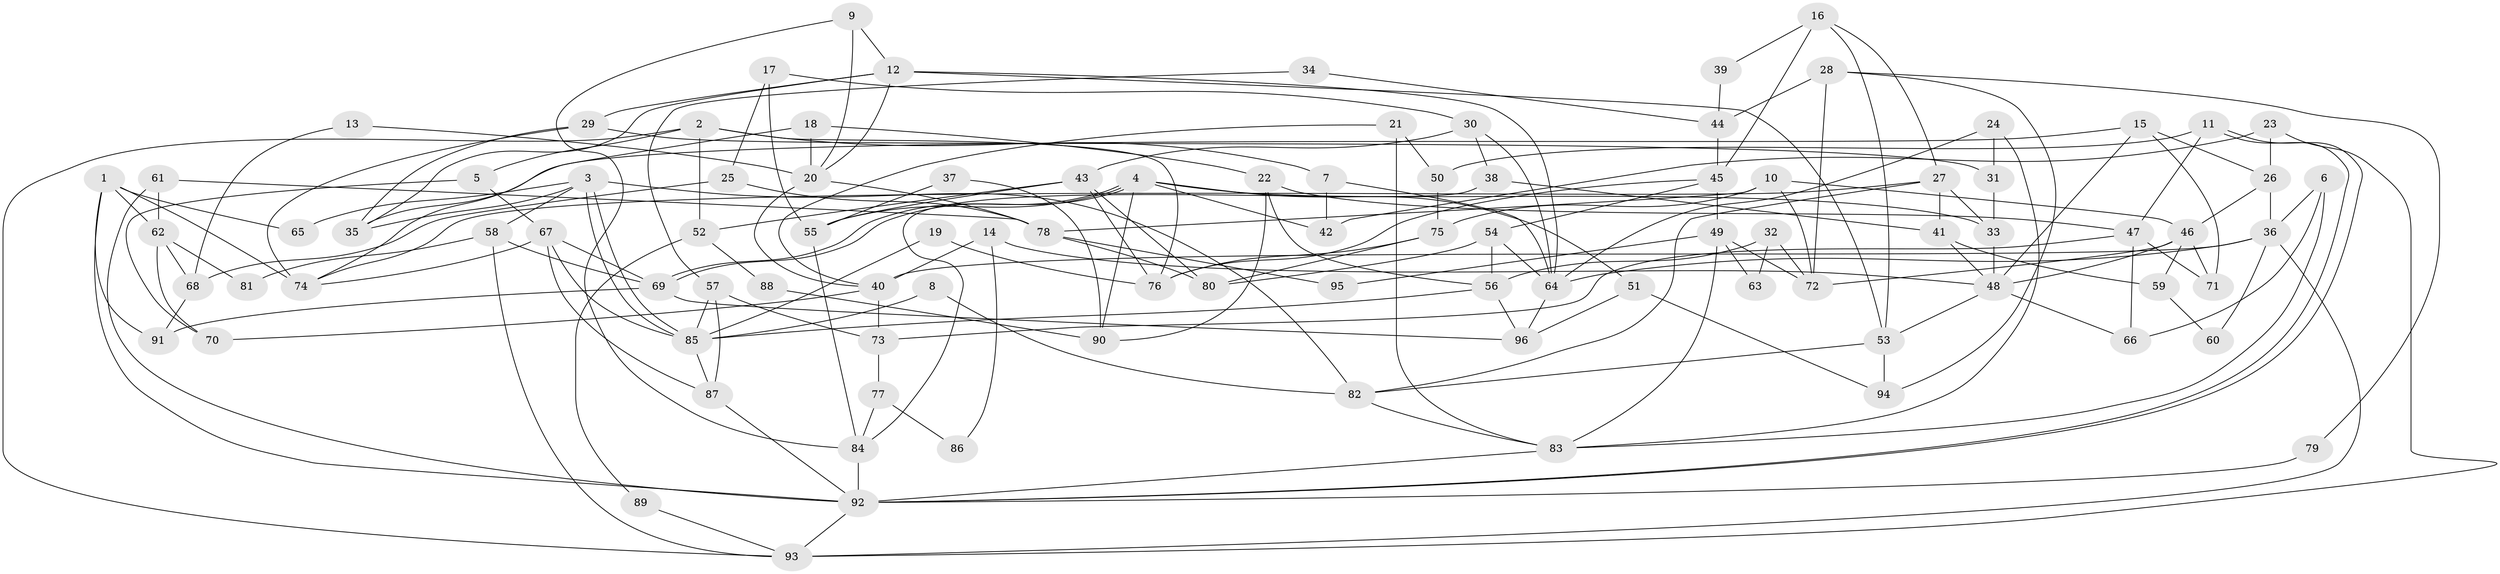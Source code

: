 // coarse degree distribution, {6: 0.20689655172413793, 9: 0.13793103448275862, 8: 0.13793103448275862, 5: 0.1724137931034483, 11: 0.034482758620689655, 7: 0.06896551724137931, 3: 0.06896551724137931, 4: 0.13793103448275862, 10: 0.034482758620689655}
// Generated by graph-tools (version 1.1) at 2025/51/03/04/25 22:51:02]
// undirected, 96 vertices, 192 edges
graph export_dot {
  node [color=gray90,style=filled];
  1;
  2;
  3;
  4;
  5;
  6;
  7;
  8;
  9;
  10;
  11;
  12;
  13;
  14;
  15;
  16;
  17;
  18;
  19;
  20;
  21;
  22;
  23;
  24;
  25;
  26;
  27;
  28;
  29;
  30;
  31;
  32;
  33;
  34;
  35;
  36;
  37;
  38;
  39;
  40;
  41;
  42;
  43;
  44;
  45;
  46;
  47;
  48;
  49;
  50;
  51;
  52;
  53;
  54;
  55;
  56;
  57;
  58;
  59;
  60;
  61;
  62;
  63;
  64;
  65;
  66;
  67;
  68;
  69;
  70;
  71;
  72;
  73;
  74;
  75;
  76;
  77;
  78;
  79;
  80;
  81;
  82;
  83;
  84;
  85;
  86;
  87;
  88;
  89;
  90;
  91;
  92;
  93;
  94;
  95;
  96;
  1 -- 74;
  1 -- 92;
  1 -- 62;
  1 -- 65;
  1 -- 91;
  2 -- 5;
  2 -- 76;
  2 -- 7;
  2 -- 52;
  2 -- 93;
  3 -- 58;
  3 -- 85;
  3 -- 85;
  3 -- 35;
  3 -- 65;
  3 -- 82;
  4 -- 69;
  4 -- 69;
  4 -- 55;
  4 -- 33;
  4 -- 42;
  4 -- 51;
  4 -- 90;
  5 -- 67;
  5 -- 70;
  6 -- 83;
  6 -- 36;
  6 -- 66;
  7 -- 64;
  7 -- 42;
  8 -- 82;
  8 -- 85;
  9 -- 12;
  9 -- 84;
  9 -- 20;
  10 -- 46;
  10 -- 75;
  10 -- 72;
  10 -- 78;
  11 -- 47;
  11 -- 92;
  11 -- 92;
  11 -- 50;
  12 -- 35;
  12 -- 20;
  12 -- 29;
  12 -- 53;
  12 -- 64;
  13 -- 20;
  13 -- 68;
  14 -- 48;
  14 -- 40;
  14 -- 86;
  15 -- 48;
  15 -- 35;
  15 -- 26;
  15 -- 71;
  16 -- 53;
  16 -- 27;
  16 -- 39;
  16 -- 45;
  17 -- 25;
  17 -- 30;
  17 -- 55;
  18 -- 22;
  18 -- 20;
  18 -- 74;
  19 -- 76;
  19 -- 85;
  20 -- 40;
  20 -- 78;
  21 -- 40;
  21 -- 83;
  21 -- 50;
  22 -- 47;
  22 -- 56;
  22 -- 90;
  23 -- 26;
  23 -- 42;
  23 -- 93;
  24 -- 83;
  24 -- 64;
  24 -- 31;
  25 -- 78;
  25 -- 68;
  26 -- 46;
  26 -- 36;
  27 -- 33;
  27 -- 74;
  27 -- 41;
  27 -- 82;
  28 -- 94;
  28 -- 72;
  28 -- 44;
  28 -- 79;
  29 -- 74;
  29 -- 31;
  29 -- 35;
  30 -- 64;
  30 -- 38;
  30 -- 43;
  31 -- 33;
  32 -- 72;
  32 -- 56;
  32 -- 63;
  33 -- 48;
  34 -- 57;
  34 -- 44;
  36 -- 93;
  36 -- 40;
  36 -- 60;
  36 -- 64;
  37 -- 55;
  37 -- 90;
  38 -- 41;
  38 -- 84;
  39 -- 44;
  40 -- 73;
  40 -- 70;
  41 -- 48;
  41 -- 59;
  43 -- 76;
  43 -- 52;
  43 -- 55;
  43 -- 80;
  44 -- 45;
  45 -- 54;
  45 -- 49;
  45 -- 76;
  46 -- 72;
  46 -- 48;
  46 -- 59;
  46 -- 71;
  47 -- 71;
  47 -- 66;
  47 -- 73;
  48 -- 53;
  48 -- 66;
  49 -- 83;
  49 -- 63;
  49 -- 72;
  49 -- 95;
  50 -- 75;
  51 -- 96;
  51 -- 94;
  52 -- 88;
  52 -- 89;
  53 -- 82;
  53 -- 94;
  54 -- 80;
  54 -- 64;
  54 -- 56;
  55 -- 84;
  56 -- 85;
  56 -- 96;
  57 -- 85;
  57 -- 87;
  57 -- 73;
  58 -- 69;
  58 -- 93;
  58 -- 81;
  59 -- 60;
  61 -- 78;
  61 -- 92;
  61 -- 62;
  62 -- 68;
  62 -- 70;
  62 -- 81;
  64 -- 96;
  67 -- 69;
  67 -- 87;
  67 -- 74;
  67 -- 85;
  68 -- 91;
  69 -- 96;
  69 -- 91;
  73 -- 77;
  75 -- 80;
  75 -- 76;
  77 -- 84;
  77 -- 86;
  78 -- 80;
  78 -- 95;
  79 -- 92;
  82 -- 83;
  83 -- 92;
  84 -- 92;
  85 -- 87;
  87 -- 92;
  88 -- 90;
  89 -- 93;
  92 -- 93;
}
